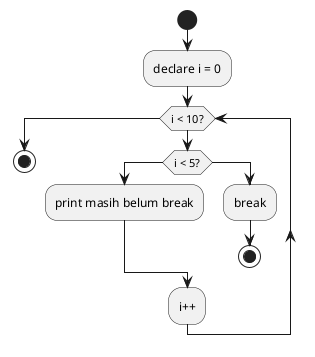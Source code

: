 @startuml break
start
:declare i = 0;
while (i < 10?)
    if (i < 5?) then
        :print masih belum break;
    else
        :break;
        stop
    endif
    :i++;
endwhile
stop
@enduml